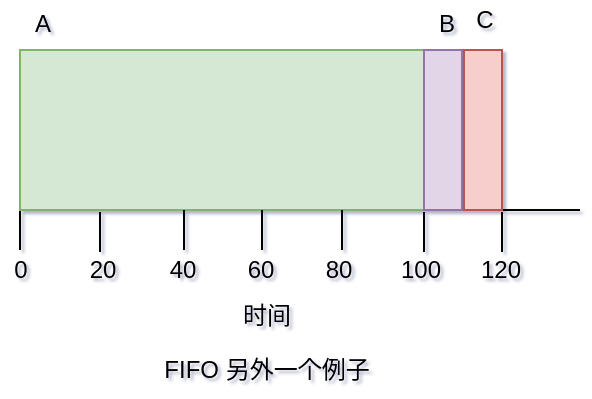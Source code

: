 <mxfile version="14.5.1" type="github">
  <diagram id="31icompCdLpn7y0stKNs" name="第 1 页">
    <mxGraphModel dx="1422" dy="706" grid="1" gridSize="10" guides="1" tooltips="1" connect="1" arrows="1" fold="1" page="1" pageScale="1" pageWidth="827" pageHeight="1169" math="0" shadow="1">
      <root>
        <mxCell id="0" />
        <mxCell id="1" parent="0" />
        <mxCell id="1oI6Biy5JC4ZGD7y9mY--25" style="edgeStyle=orthogonalEdgeStyle;rounded=0;orthogonalLoop=1;jettySize=auto;html=1;exitX=0;exitY=1;exitDx=0;exitDy=0;endArrow=none;endFill=0;" edge="1" parent="1" source="1oI6Biy5JC4ZGD7y9mY--36">
          <mxGeometry relative="1" as="geometry">
            <mxPoint x="160" y="180" as="targetPoint" />
          </mxGeometry>
        </mxCell>
        <mxCell id="1oI6Biy5JC4ZGD7y9mY--26" value="时间" style="text;html=1;align=center;verticalAlign=middle;resizable=0;points=[];autosize=1;" vertex="1" parent="1">
          <mxGeometry x="263" y="203" width="40" height="20" as="geometry" />
        </mxCell>
        <mxCell id="1oI6Biy5JC4ZGD7y9mY--27" value="" style="endArrow=none;html=1;" edge="1" parent="1">
          <mxGeometry width="50" height="50" relative="1" as="geometry">
            <mxPoint x="160" y="160" as="sourcePoint" />
            <mxPoint x="440" y="160" as="targetPoint" />
          </mxGeometry>
        </mxCell>
        <mxCell id="1oI6Biy5JC4ZGD7y9mY--28" value="80" style="text;html=1;align=center;verticalAlign=middle;resizable=0;points=[];autosize=1;" vertex="1" parent="1">
          <mxGeometry x="304" y="180" width="30" height="20" as="geometry" />
        </mxCell>
        <mxCell id="1oI6Biy5JC4ZGD7y9mY--29" value="100" style="text;html=1;align=center;verticalAlign=middle;resizable=0;points=[];autosize=1;" vertex="1" parent="1">
          <mxGeometry x="340" y="180" width="40" height="20" as="geometry" />
        </mxCell>
        <mxCell id="1oI6Biy5JC4ZGD7y9mY--30" value="120" style="text;html=1;align=center;verticalAlign=middle;resizable=0;points=[];autosize=1;" vertex="1" parent="1">
          <mxGeometry x="380" y="180" width="40" height="20" as="geometry" />
        </mxCell>
        <mxCell id="1oI6Biy5JC4ZGD7y9mY--31" value="FIFO 另外一个例子" style="text;html=1;align=center;verticalAlign=middle;resizable=0;points=[];autosize=1;" vertex="1" parent="1">
          <mxGeometry x="223" y="230" width="120" height="20" as="geometry" />
        </mxCell>
        <mxCell id="1oI6Biy5JC4ZGD7y9mY--32" value="0" style="text;html=1;align=center;verticalAlign=middle;resizable=0;points=[];autosize=1;" vertex="1" parent="1">
          <mxGeometry x="150" y="180" width="20" height="20" as="geometry" />
        </mxCell>
        <mxCell id="1oI6Biy5JC4ZGD7y9mY--33" value="20" style="text;html=1;align=center;verticalAlign=middle;resizable=0;points=[];autosize=1;" vertex="1" parent="1">
          <mxGeometry x="189" y="181" width="23" height="18" as="geometry" />
        </mxCell>
        <mxCell id="1oI6Biy5JC4ZGD7y9mY--34" value="40" style="text;html=1;align=center;verticalAlign=middle;resizable=0;points=[];autosize=1;" vertex="1" parent="1">
          <mxGeometry x="229" y="181" width="23" height="18" as="geometry" />
        </mxCell>
        <mxCell id="1oI6Biy5JC4ZGD7y9mY--35" value="60" style="text;html=1;align=center;verticalAlign=middle;resizable=0;points=[];autosize=1;" vertex="1" parent="1">
          <mxGeometry x="265" y="180" width="30" height="20" as="geometry" />
        </mxCell>
        <mxCell id="1oI6Biy5JC4ZGD7y9mY--36" value="" style="rounded=0;whiteSpace=wrap;html=1;fillColor=#d5e8d4;strokeColor=#82b366;" vertex="1" parent="1">
          <mxGeometry x="160" y="80" width="210" height="80" as="geometry" />
        </mxCell>
        <mxCell id="1oI6Biy5JC4ZGD7y9mY--37" value="" style="rounded=0;whiteSpace=wrap;html=1;fillColor=#e1d5e7;strokeColor=#9673a6;" vertex="1" parent="1">
          <mxGeometry x="362" y="80" width="19" height="80" as="geometry" />
        </mxCell>
        <mxCell id="1oI6Biy5JC4ZGD7y9mY--38" value="A" style="text;html=1;align=center;verticalAlign=middle;resizable=0;points=[];autosize=1;" vertex="1" parent="1">
          <mxGeometry x="161" y="57" width="20" height="20" as="geometry" />
        </mxCell>
        <mxCell id="1oI6Biy5JC4ZGD7y9mY--39" value="B" style="text;html=1;align=center;verticalAlign=middle;resizable=0;points=[];autosize=1;" vertex="1" parent="1">
          <mxGeometry x="363" y="57" width="20" height="20" as="geometry" />
        </mxCell>
        <mxCell id="1oI6Biy5JC4ZGD7y9mY--42" value="" style="rounded=0;whiteSpace=wrap;html=1;fillColor=#f8cecc;strokeColor=#b85450;" vertex="1" parent="1">
          <mxGeometry x="382" y="80" width="19" height="80" as="geometry" />
        </mxCell>
        <mxCell id="1oI6Biy5JC4ZGD7y9mY--43" style="edgeStyle=orthogonalEdgeStyle;rounded=0;orthogonalLoop=1;jettySize=auto;html=1;exitX=0;exitY=1;exitDx=0;exitDy=0;endArrow=none;endFill=0;" edge="1" parent="1">
          <mxGeometry relative="1" as="geometry">
            <mxPoint x="200" y="181" as="targetPoint" />
            <mxPoint x="200" y="161" as="sourcePoint" />
          </mxGeometry>
        </mxCell>
        <mxCell id="1oI6Biy5JC4ZGD7y9mY--44" style="edgeStyle=orthogonalEdgeStyle;rounded=0;orthogonalLoop=1;jettySize=auto;html=1;exitX=0;exitY=1;exitDx=0;exitDy=0;endArrow=none;endFill=0;" edge="1" parent="1">
          <mxGeometry relative="1" as="geometry">
            <mxPoint x="242" y="180" as="targetPoint" />
            <mxPoint x="242" y="160" as="sourcePoint" />
          </mxGeometry>
        </mxCell>
        <mxCell id="1oI6Biy5JC4ZGD7y9mY--45" style="edgeStyle=orthogonalEdgeStyle;rounded=0;orthogonalLoop=1;jettySize=auto;html=1;exitX=0;exitY=1;exitDx=0;exitDy=0;endArrow=none;endFill=0;" edge="1" parent="1">
          <mxGeometry relative="1" as="geometry">
            <mxPoint x="281" y="180" as="targetPoint" />
            <mxPoint x="281" y="160" as="sourcePoint" />
          </mxGeometry>
        </mxCell>
        <mxCell id="1oI6Biy5JC4ZGD7y9mY--46" style="edgeStyle=orthogonalEdgeStyle;rounded=0;orthogonalLoop=1;jettySize=auto;html=1;exitX=0;exitY=1;exitDx=0;exitDy=0;endArrow=none;endFill=0;" edge="1" parent="1">
          <mxGeometry relative="1" as="geometry">
            <mxPoint x="321" y="180" as="targetPoint" />
            <mxPoint x="321" y="160" as="sourcePoint" />
          </mxGeometry>
        </mxCell>
        <mxCell id="1oI6Biy5JC4ZGD7y9mY--47" style="edgeStyle=orthogonalEdgeStyle;rounded=0;orthogonalLoop=1;jettySize=auto;html=1;exitX=0;exitY=1;exitDx=0;exitDy=0;endArrow=none;endFill=0;" edge="1" parent="1">
          <mxGeometry relative="1" as="geometry">
            <mxPoint x="362" y="181" as="targetPoint" />
            <mxPoint x="362" y="161" as="sourcePoint" />
          </mxGeometry>
        </mxCell>
        <mxCell id="1oI6Biy5JC4ZGD7y9mY--48" style="edgeStyle=orthogonalEdgeStyle;rounded=0;orthogonalLoop=1;jettySize=auto;html=1;exitX=0;exitY=1;exitDx=0;exitDy=0;endArrow=none;endFill=0;" edge="1" parent="1">
          <mxGeometry relative="1" as="geometry">
            <mxPoint x="401" y="181" as="targetPoint" />
            <mxPoint x="401" y="161" as="sourcePoint" />
          </mxGeometry>
        </mxCell>
        <mxCell id="1oI6Biy5JC4ZGD7y9mY--49" value="C" style="text;html=1;align=center;verticalAlign=middle;resizable=0;points=[];autosize=1;" vertex="1" parent="1">
          <mxGeometry x="382" y="55" width="20" height="20" as="geometry" />
        </mxCell>
      </root>
    </mxGraphModel>
  </diagram>
</mxfile>
